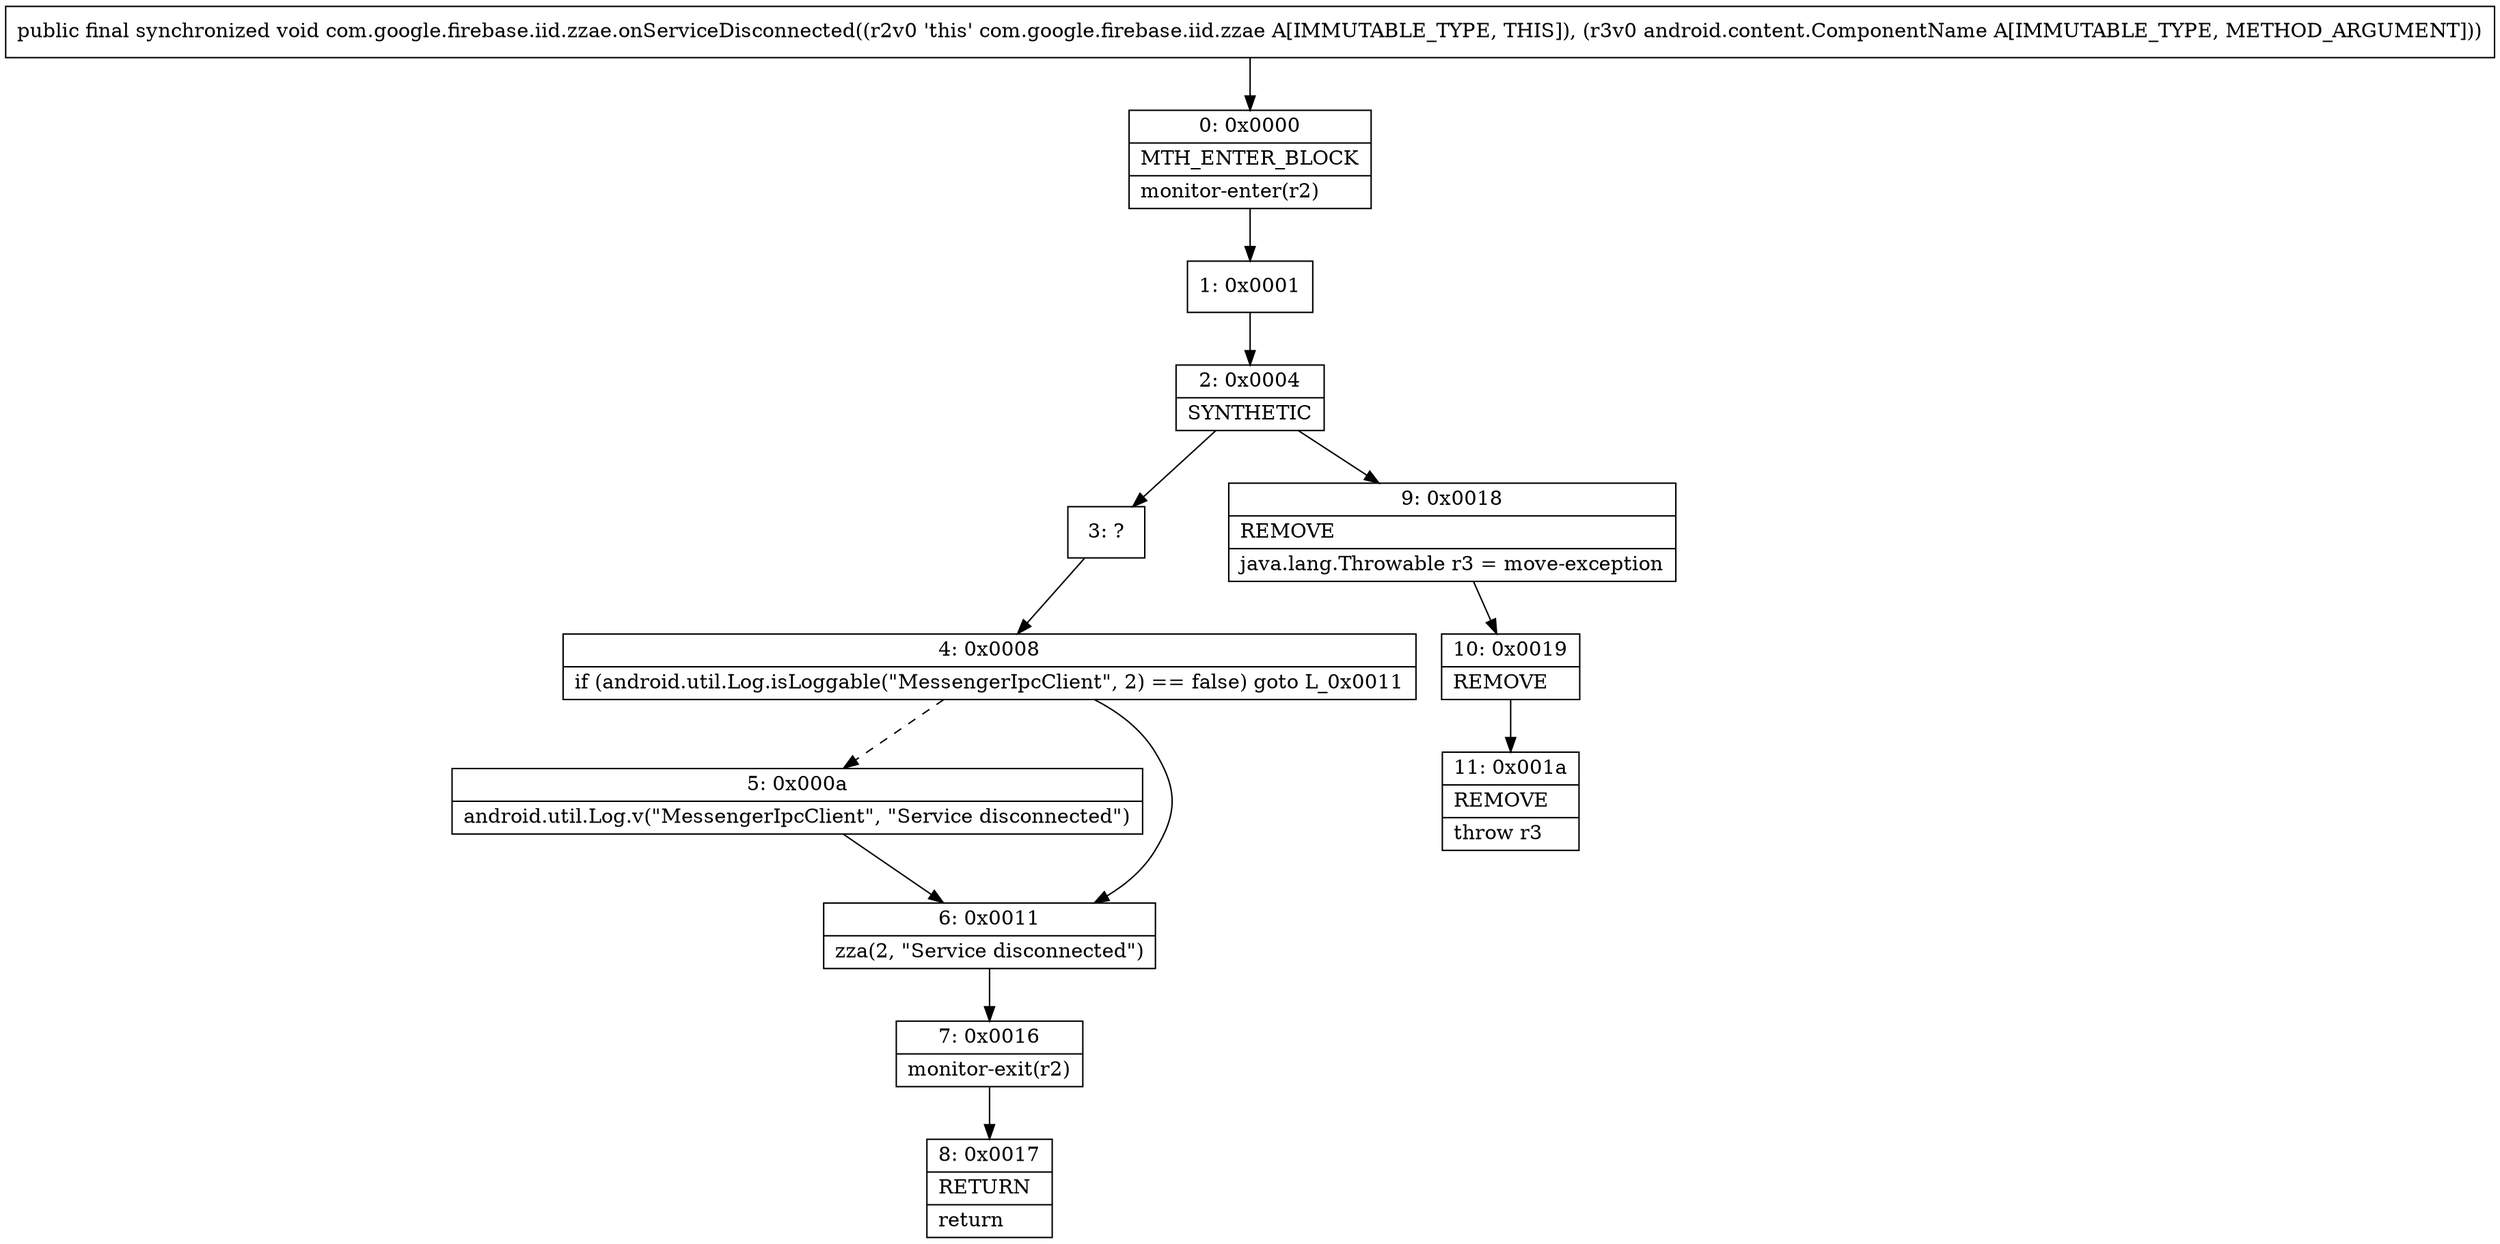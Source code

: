 digraph "CFG forcom.google.firebase.iid.zzae.onServiceDisconnected(Landroid\/content\/ComponentName;)V" {
Node_0 [shape=record,label="{0\:\ 0x0000|MTH_ENTER_BLOCK\l|monitor\-enter(r2)\l}"];
Node_1 [shape=record,label="{1\:\ 0x0001}"];
Node_2 [shape=record,label="{2\:\ 0x0004|SYNTHETIC\l}"];
Node_3 [shape=record,label="{3\:\ ?}"];
Node_4 [shape=record,label="{4\:\ 0x0008|if (android.util.Log.isLoggable(\"MessengerIpcClient\", 2) == false) goto L_0x0011\l}"];
Node_5 [shape=record,label="{5\:\ 0x000a|android.util.Log.v(\"MessengerIpcClient\", \"Service disconnected\")\l}"];
Node_6 [shape=record,label="{6\:\ 0x0011|zza(2, \"Service disconnected\")\l}"];
Node_7 [shape=record,label="{7\:\ 0x0016|monitor\-exit(r2)\l}"];
Node_8 [shape=record,label="{8\:\ 0x0017|RETURN\l|return\l}"];
Node_9 [shape=record,label="{9\:\ 0x0018|REMOVE\l|java.lang.Throwable r3 = move\-exception\l}"];
Node_10 [shape=record,label="{10\:\ 0x0019|REMOVE\l}"];
Node_11 [shape=record,label="{11\:\ 0x001a|REMOVE\l|throw r3\l}"];
MethodNode[shape=record,label="{public final synchronized void com.google.firebase.iid.zzae.onServiceDisconnected((r2v0 'this' com.google.firebase.iid.zzae A[IMMUTABLE_TYPE, THIS]), (r3v0 android.content.ComponentName A[IMMUTABLE_TYPE, METHOD_ARGUMENT])) }"];
MethodNode -> Node_0;
Node_0 -> Node_1;
Node_1 -> Node_2;
Node_2 -> Node_3;
Node_2 -> Node_9;
Node_3 -> Node_4;
Node_4 -> Node_5[style=dashed];
Node_4 -> Node_6;
Node_5 -> Node_6;
Node_6 -> Node_7;
Node_7 -> Node_8;
Node_9 -> Node_10;
Node_10 -> Node_11;
}

